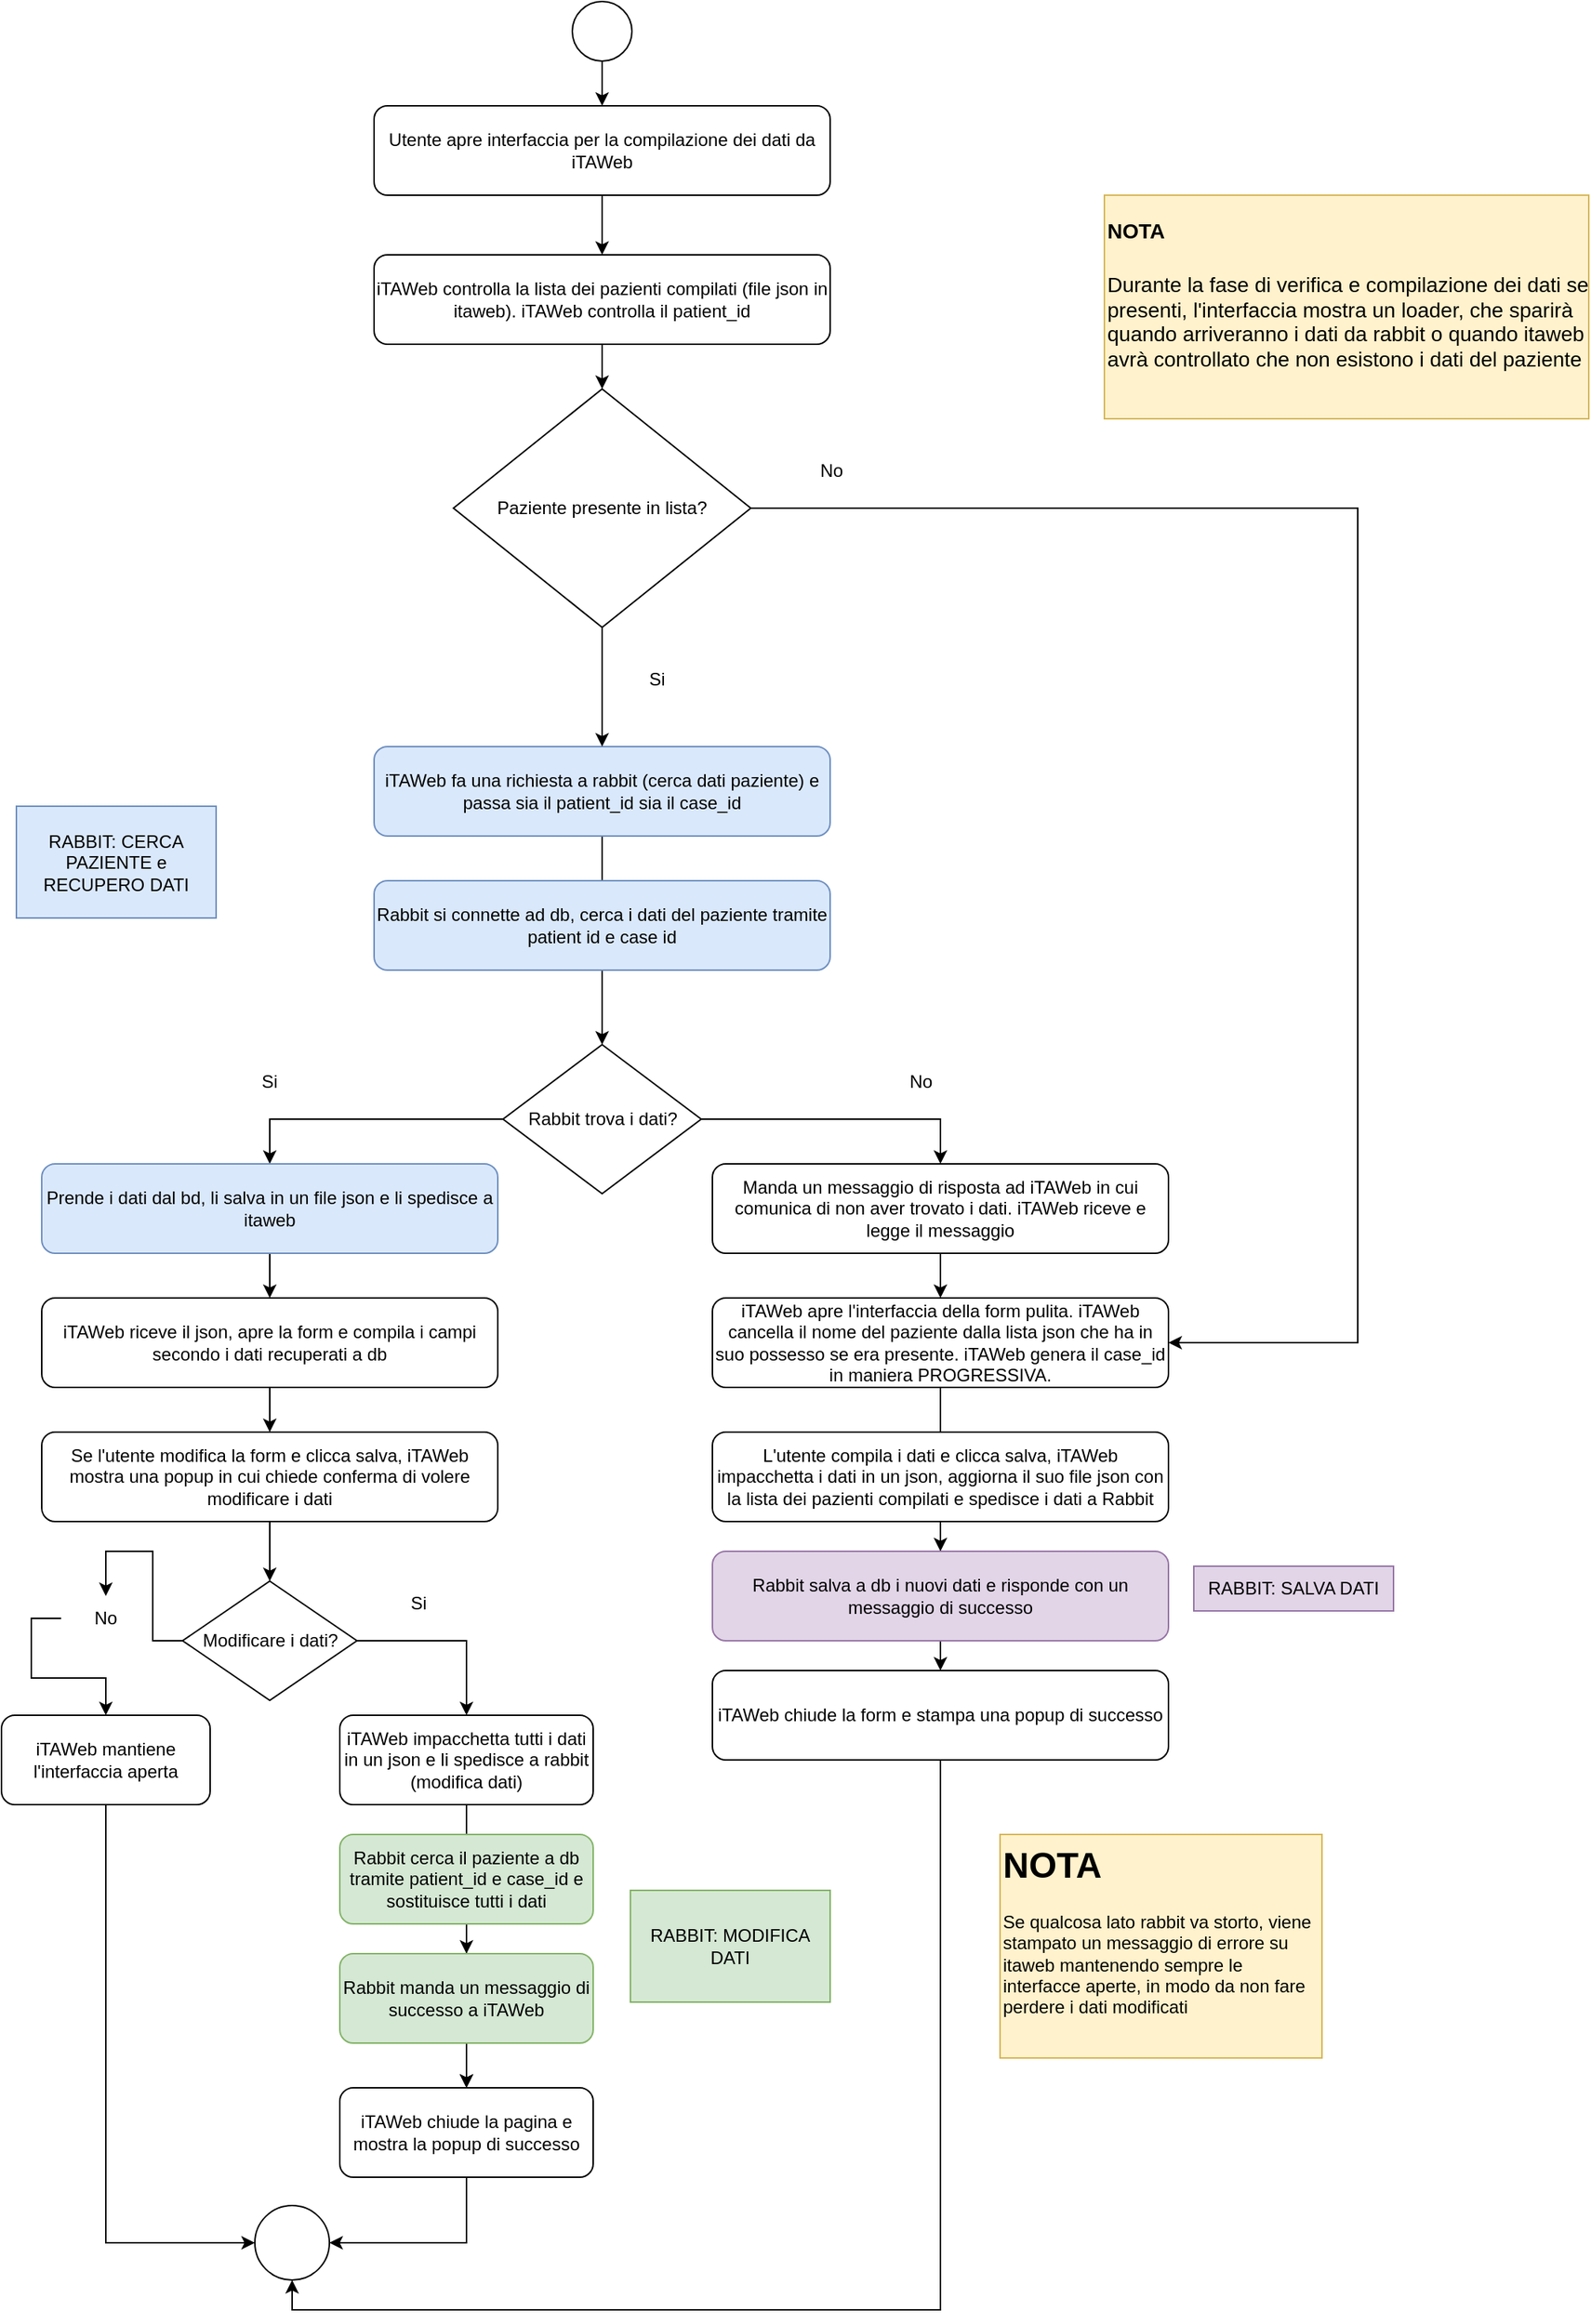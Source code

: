 <mxfile version="26.0.11" pages="3">
  <diagram id="7RVy5BH65kzdiMN6-1R1" name="Salvataggio dati db def">
    <mxGraphModel dx="1434" dy="1907" grid="1" gridSize="10" guides="1" tooltips="1" connect="1" arrows="1" fold="1" page="1" pageScale="1" pageWidth="827" pageHeight="1169" math="0" shadow="0">
      <root>
        <mxCell id="0" />
        <mxCell id="1" parent="0" />
        <mxCell id="vVL7TcAaEjGsF4qYYfit-5" style="edgeStyle=orthogonalEdgeStyle;rounded=0;orthogonalLoop=1;jettySize=auto;html=1;exitX=0.5;exitY=1;exitDx=0;exitDy=0;entryX=0.5;entryY=0;entryDx=0;entryDy=0;" parent="1" source="Kwvn0Bf7kQedkxJi21jZ-1" target="vVL7TcAaEjGsF4qYYfit-1" edge="1">
          <mxGeometry relative="1" as="geometry" />
        </mxCell>
        <mxCell id="Kwvn0Bf7kQedkxJi21jZ-1" value="Utente apre interfaccia per la compilazione dei dati da iTAWeb" style="rounded=1;whiteSpace=wrap;html=1;" parent="1" vertex="1">
          <mxGeometry x="620" y="-895" width="306" height="60" as="geometry" />
        </mxCell>
        <mxCell id="Kwvn0Bf7kQedkxJi21jZ-2" style="edgeStyle=orthogonalEdgeStyle;rounded=0;orthogonalLoop=1;jettySize=auto;html=1;" parent="1" source="Kwvn0Bf7kQedkxJi21jZ-3" target="Kwvn0Bf7kQedkxJi21jZ-1" edge="1">
          <mxGeometry relative="1" as="geometry" />
        </mxCell>
        <mxCell id="Kwvn0Bf7kQedkxJi21jZ-3" value="" style="ellipse;whiteSpace=wrap;html=1;aspect=fixed;" parent="1" vertex="1">
          <mxGeometry x="753" y="-965" width="40" height="40" as="geometry" />
        </mxCell>
        <mxCell id="Kwvn0Bf7kQedkxJi21jZ-26" value="" style="edgeStyle=orthogonalEdgeStyle;rounded=0;orthogonalLoop=1;jettySize=auto;html=1;entryX=0.5;entryY=0;entryDx=0;entryDy=0;" parent="1" source="Kwvn0Bf7kQedkxJi21jZ-5" target="Kwvn0Bf7kQedkxJi21jZ-7" edge="1">
          <mxGeometry relative="1" as="geometry">
            <mxPoint x="773" y="-295" as="targetPoint" />
          </mxGeometry>
        </mxCell>
        <mxCell id="Kwvn0Bf7kQedkxJi21jZ-5" value="iTAWeb fa una richiesta a rabbit (cerca dati paziente) e passa sia il patient_id sia il case_id" style="rounded=1;whiteSpace=wrap;html=1;fillColor=#dae8fc;strokeColor=#6c8ebf;" parent="1" vertex="1">
          <mxGeometry x="620" y="-465" width="306" height="60" as="geometry" />
        </mxCell>
        <mxCell id="Kwvn0Bf7kQedkxJi21jZ-6" value="Rabbit si connette ad db, cerca i dati del paziente tramite patient id e case id" style="rounded=1;whiteSpace=wrap;html=1;fillColor=#dae8fc;strokeColor=#6c8ebf;" parent="1" vertex="1">
          <mxGeometry x="620" y="-375" width="306" height="60" as="geometry" />
        </mxCell>
        <mxCell id="Kwvn0Bf7kQedkxJi21jZ-27" style="edgeStyle=orthogonalEdgeStyle;rounded=0;orthogonalLoop=1;jettySize=auto;html=1;entryX=0.5;entryY=0;entryDx=0;entryDy=0;" parent="1" source="Kwvn0Bf7kQedkxJi21jZ-7" target="Kwvn0Bf7kQedkxJi21jZ-8" edge="1">
          <mxGeometry relative="1" as="geometry" />
        </mxCell>
        <mxCell id="Kwvn0Bf7kQedkxJi21jZ-28" style="edgeStyle=orthogonalEdgeStyle;rounded=0;orthogonalLoop=1;jettySize=auto;html=1;entryX=0.5;entryY=0;entryDx=0;entryDy=0;exitX=1;exitY=0.5;exitDx=0;exitDy=0;" parent="1" source="Kwvn0Bf7kQedkxJi21jZ-7" target="Kwvn0Bf7kQedkxJi21jZ-11" edge="1">
          <mxGeometry relative="1" as="geometry">
            <mxPoint x="857" y="-225" as="sourcePoint" />
          </mxGeometry>
        </mxCell>
        <mxCell id="Kwvn0Bf7kQedkxJi21jZ-7" value="Rabbit trova i dati?" style="rhombus;whiteSpace=wrap;html=1;" parent="1" vertex="1">
          <mxGeometry x="706.5" y="-265" width="133" height="100" as="geometry" />
        </mxCell>
        <mxCell id="Kwvn0Bf7kQedkxJi21jZ-34" value="" style="edgeStyle=orthogonalEdgeStyle;rounded=0;orthogonalLoop=1;jettySize=auto;html=1;" parent="1" source="Kwvn0Bf7kQedkxJi21jZ-8" target="Kwvn0Bf7kQedkxJi21jZ-9" edge="1">
          <mxGeometry relative="1" as="geometry" />
        </mxCell>
        <mxCell id="Kwvn0Bf7kQedkxJi21jZ-8" value="Prende i dati dal bd, li salva in un file json e li spedisce a itaweb" style="rounded=1;whiteSpace=wrap;html=1;fillColor=#dae8fc;strokeColor=#6c8ebf;" parent="1" vertex="1">
          <mxGeometry x="397" y="-185" width="306" height="60" as="geometry" />
        </mxCell>
        <mxCell id="Kwvn0Bf7kQedkxJi21jZ-33" value="" style="edgeStyle=orthogonalEdgeStyle;rounded=0;orthogonalLoop=1;jettySize=auto;html=1;" parent="1" source="Kwvn0Bf7kQedkxJi21jZ-9" target="Kwvn0Bf7kQedkxJi21jZ-16" edge="1">
          <mxGeometry relative="1" as="geometry" />
        </mxCell>
        <mxCell id="Kwvn0Bf7kQedkxJi21jZ-9" value="iTAWeb riceve il json, apre la form e compila i campi secondo i dati recuperati a db" style="rounded=1;whiteSpace=wrap;html=1;" parent="1" vertex="1">
          <mxGeometry x="397" y="-95" width="306" height="60" as="geometry" />
        </mxCell>
        <mxCell id="Kwvn0Bf7kQedkxJi21jZ-29" value="" style="edgeStyle=orthogonalEdgeStyle;rounded=0;orthogonalLoop=1;jettySize=auto;html=1;" parent="1" source="Kwvn0Bf7kQedkxJi21jZ-11" target="Kwvn0Bf7kQedkxJi21jZ-12" edge="1">
          <mxGeometry relative="1" as="geometry" />
        </mxCell>
        <mxCell id="Kwvn0Bf7kQedkxJi21jZ-11" value="Manda un messaggio di risposta ad iTAWeb in cui comunica di non aver trovato i dati. iTAWeb riceve e legge il messaggio" style="rounded=1;whiteSpace=wrap;html=1;" parent="1" vertex="1">
          <mxGeometry x="847" y="-185" width="306" height="60" as="geometry" />
        </mxCell>
        <mxCell id="Kwvn0Bf7kQedkxJi21jZ-30" value="" style="edgeStyle=orthogonalEdgeStyle;rounded=0;orthogonalLoop=1;jettySize=auto;html=1;" parent="1" source="Kwvn0Bf7kQedkxJi21jZ-12" target="Kwvn0Bf7kQedkxJi21jZ-14" edge="1">
          <mxGeometry relative="1" as="geometry" />
        </mxCell>
        <mxCell id="Kwvn0Bf7kQedkxJi21jZ-12" value="iTAWeb apre l&#39;interfaccia della form pulita. iTAWeb cancella il nome del paziente dalla lista json che ha in suo possesso se era presente. iTAWeb genera il case_id in maniera PROGRESSIVA." style="rounded=1;whiteSpace=wrap;html=1;" parent="1" vertex="1">
          <mxGeometry x="847" y="-95" width="306" height="60" as="geometry" />
        </mxCell>
        <mxCell id="Kwvn0Bf7kQedkxJi21jZ-31" value="" style="edgeStyle=orthogonalEdgeStyle;rounded=0;orthogonalLoop=1;jettySize=auto;html=1;" parent="1" source="Kwvn0Bf7kQedkxJi21jZ-13" target="Kwvn0Bf7kQedkxJi21jZ-15" edge="1">
          <mxGeometry relative="1" as="geometry" />
        </mxCell>
        <mxCell id="Kwvn0Bf7kQedkxJi21jZ-13" value="L&#39;utente compila i dati e clicca salva, iTAWeb impacchetta i dati in un json, aggiorna il suo file json con la lista dei pazienti compilati e spedisce i dati a Rabbit" style="rounded=1;whiteSpace=wrap;html=1;" parent="1" vertex="1">
          <mxGeometry x="847" y="-5" width="306" height="60" as="geometry" />
        </mxCell>
        <mxCell id="Kwvn0Bf7kQedkxJi21jZ-14" value="Rabbit salva a db i nuovi dati e risponde con un messaggio di successo" style="rounded=1;whiteSpace=wrap;html=1;fillColor=#e1d5e7;strokeColor=#9673a6;" parent="1" vertex="1">
          <mxGeometry x="847" y="75" width="306" height="60" as="geometry" />
        </mxCell>
        <mxCell id="Kwvn0Bf7kQedkxJi21jZ-43" style="edgeStyle=orthogonalEdgeStyle;rounded=0;orthogonalLoop=1;jettySize=auto;html=1;exitX=0.5;exitY=1;exitDx=0;exitDy=0;entryX=0.5;entryY=1;entryDx=0;entryDy=0;" parent="1" source="Kwvn0Bf7kQedkxJi21jZ-15" target="Kwvn0Bf7kQedkxJi21jZ-40" edge="1">
          <mxGeometry relative="1" as="geometry" />
        </mxCell>
        <mxCell id="Kwvn0Bf7kQedkxJi21jZ-15" value="iTAWeb chiude la form e stampa una popup di successo" style="rounded=1;whiteSpace=wrap;html=1;" parent="1" vertex="1">
          <mxGeometry x="847" y="155" width="306" height="60" as="geometry" />
        </mxCell>
        <mxCell id="Kwvn0Bf7kQedkxJi21jZ-32" value="" style="edgeStyle=orthogonalEdgeStyle;rounded=0;orthogonalLoop=1;jettySize=auto;html=1;" parent="1" source="Kwvn0Bf7kQedkxJi21jZ-16" target="Kwvn0Bf7kQedkxJi21jZ-18" edge="1">
          <mxGeometry relative="1" as="geometry" />
        </mxCell>
        <mxCell id="Kwvn0Bf7kQedkxJi21jZ-16" value="Se l&#39;utente modifica la form e clicca salva, iTAWeb mostra una popup in cui chiede conferma di volere modificare i dati" style="rounded=1;whiteSpace=wrap;html=1;" parent="1" vertex="1">
          <mxGeometry x="397" y="-5" width="306" height="60" as="geometry" />
        </mxCell>
        <mxCell id="Kwvn0Bf7kQedkxJi21jZ-35" style="edgeStyle=orthogonalEdgeStyle;rounded=0;orthogonalLoop=1;jettySize=auto;html=1;entryX=0.5;entryY=0;entryDx=0;entryDy=0;exitX=0;exitY=0.5;exitDx=0;exitDy=0;" parent="1" source="PQXDbnC_5z36rxaLY0L4-2" target="Kwvn0Bf7kQedkxJi21jZ-19" edge="1">
          <mxGeometry relative="1" as="geometry" />
        </mxCell>
        <mxCell id="Kwvn0Bf7kQedkxJi21jZ-36" style="edgeStyle=orthogonalEdgeStyle;rounded=0;orthogonalLoop=1;jettySize=auto;html=1;entryX=0.5;entryY=0;entryDx=0;entryDy=0;exitX=1;exitY=0.5;exitDx=0;exitDy=0;" parent="1" source="Kwvn0Bf7kQedkxJi21jZ-18" target="Kwvn0Bf7kQedkxJi21jZ-20" edge="1">
          <mxGeometry relative="1" as="geometry" />
        </mxCell>
        <mxCell id="Kwvn0Bf7kQedkxJi21jZ-18" value="Modificare i dati?" style="rhombus;whiteSpace=wrap;html=1;" parent="1" vertex="1">
          <mxGeometry x="491.5" y="95" width="117" height="80" as="geometry" />
        </mxCell>
        <mxCell id="Kwvn0Bf7kQedkxJi21jZ-41" style="edgeStyle=orthogonalEdgeStyle;rounded=0;orthogonalLoop=1;jettySize=auto;html=1;entryX=0;entryY=0.5;entryDx=0;entryDy=0;exitX=0.5;exitY=1;exitDx=0;exitDy=0;" parent="1" source="Kwvn0Bf7kQedkxJi21jZ-19" target="Kwvn0Bf7kQedkxJi21jZ-40" edge="1">
          <mxGeometry relative="1" as="geometry" />
        </mxCell>
        <mxCell id="Kwvn0Bf7kQedkxJi21jZ-19" value="iTAWeb mantiene l&#39;interfaccia aperta" style="rounded=1;whiteSpace=wrap;html=1;" parent="1" vertex="1">
          <mxGeometry x="370" y="185" width="140" height="60" as="geometry" />
        </mxCell>
        <mxCell id="Kwvn0Bf7kQedkxJi21jZ-37" value="" style="edgeStyle=orthogonalEdgeStyle;rounded=0;orthogonalLoop=1;jettySize=auto;html=1;" parent="1" source="Kwvn0Bf7kQedkxJi21jZ-20" target="Kwvn0Bf7kQedkxJi21jZ-22" edge="1">
          <mxGeometry relative="1" as="geometry" />
        </mxCell>
        <mxCell id="Kwvn0Bf7kQedkxJi21jZ-20" value="iTAWeb impacchetta tutti i dati in un json e li spedisce a rabbit (modifica dati)" style="rounded=1;whiteSpace=wrap;html=1;" parent="1" vertex="1">
          <mxGeometry x="597" y="185" width="170" height="60" as="geometry" />
        </mxCell>
        <mxCell id="Kwvn0Bf7kQedkxJi21jZ-38" value="" style="edgeStyle=orthogonalEdgeStyle;rounded=0;orthogonalLoop=1;jettySize=auto;html=1;" parent="1" source="Kwvn0Bf7kQedkxJi21jZ-21" target="Kwvn0Bf7kQedkxJi21jZ-23" edge="1">
          <mxGeometry relative="1" as="geometry" />
        </mxCell>
        <mxCell id="Kwvn0Bf7kQedkxJi21jZ-21" value="Rabbit cerca il paziente a db tramite patient_id e case_id e sostituisce tutti i dati" style="rounded=1;whiteSpace=wrap;html=1;fillColor=#d5e8d4;strokeColor=#82b366;" parent="1" vertex="1">
          <mxGeometry x="597" y="265" width="170" height="60" as="geometry" />
        </mxCell>
        <mxCell id="Kwvn0Bf7kQedkxJi21jZ-39" value="" style="edgeStyle=orthogonalEdgeStyle;rounded=0;orthogonalLoop=1;jettySize=auto;html=1;" parent="1" source="Kwvn0Bf7kQedkxJi21jZ-22" target="Kwvn0Bf7kQedkxJi21jZ-23" edge="1">
          <mxGeometry relative="1" as="geometry" />
        </mxCell>
        <mxCell id="Kwvn0Bf7kQedkxJi21jZ-22" value="Rabbit manda un messaggio di successo a iTAWeb" style="rounded=1;whiteSpace=wrap;html=1;fillColor=#d5e8d4;strokeColor=#82b366;" parent="1" vertex="1">
          <mxGeometry x="597" y="345" width="170" height="60" as="geometry" />
        </mxCell>
        <mxCell id="Kwvn0Bf7kQedkxJi21jZ-42" style="edgeStyle=orthogonalEdgeStyle;rounded=0;orthogonalLoop=1;jettySize=auto;html=1;entryX=1;entryY=0.5;entryDx=0;entryDy=0;exitX=0.5;exitY=1;exitDx=0;exitDy=0;" parent="1" source="Kwvn0Bf7kQedkxJi21jZ-23" target="Kwvn0Bf7kQedkxJi21jZ-40" edge="1">
          <mxGeometry relative="1" as="geometry" />
        </mxCell>
        <mxCell id="Kwvn0Bf7kQedkxJi21jZ-23" value="iTAWeb chiude la pagina e mostra la popup di successo" style="rounded=1;whiteSpace=wrap;html=1;" parent="1" vertex="1">
          <mxGeometry x="597" y="435" width="170" height="60" as="geometry" />
        </mxCell>
        <mxCell id="Kwvn0Bf7kQedkxJi21jZ-24" value="&lt;h1 style=&quot;margin-top: 0px;&quot;&gt;NOTA&lt;/h1&gt;&lt;div&gt;Se qualcosa lato rabbit va storto, viene stampato un messaggio di errore su itaweb mantenendo sempre le interfacce aperte, in modo da non fare perdere i dati modificati&lt;/div&gt;" style="text;html=1;whiteSpace=wrap;overflow=hidden;rounded=0;fillColor=#fff2cc;strokeColor=#d6b656;" parent="1" vertex="1">
          <mxGeometry x="1040" y="265" width="216" height="150" as="geometry" />
        </mxCell>
        <mxCell id="Kwvn0Bf7kQedkxJi21jZ-40" value="" style="ellipse;whiteSpace=wrap;html=1;aspect=fixed;" parent="1" vertex="1">
          <mxGeometry x="540" y="514" width="50" height="50" as="geometry" />
        </mxCell>
        <mxCell id="7w4qRg2158VPI0fPY9Ug-1" value="Si" style="text;html=1;align=center;verticalAlign=middle;whiteSpace=wrap;rounded=0;" parent="1" vertex="1">
          <mxGeometry x="520" y="-255" width="60" height="30" as="geometry" />
        </mxCell>
        <mxCell id="7w4qRg2158VPI0fPY9Ug-2" value="No" style="text;html=1;align=center;verticalAlign=middle;whiteSpace=wrap;rounded=0;" parent="1" vertex="1">
          <mxGeometry x="957" y="-255" width="60" height="30" as="geometry" />
        </mxCell>
        <mxCell id="7w4qRg2158VPI0fPY9Ug-3" value="RABBIT: SALVA DATI" style="text;html=1;align=center;verticalAlign=middle;whiteSpace=wrap;rounded=0;fillColor=#e1d5e7;strokeColor=#9673a6;" parent="1" vertex="1">
          <mxGeometry x="1170" y="85" width="134" height="30" as="geometry" />
        </mxCell>
        <mxCell id="7w4qRg2158VPI0fPY9Ug-4" value="RABBIT: CERCA PAZIENTE e RECUPERO DATI" style="text;html=1;align=center;verticalAlign=middle;whiteSpace=wrap;rounded=0;fillColor=#dae8fc;strokeColor=#6c8ebf;" parent="1" vertex="1">
          <mxGeometry x="380" y="-425" width="134" height="75" as="geometry" />
        </mxCell>
        <mxCell id="JNAMalrbYf8QJ0yQ6vHU-2" value="RABBIT: MODIFICA DATI" style="text;html=1;align=center;verticalAlign=middle;whiteSpace=wrap;rounded=0;fillColor=#d5e8d4;strokeColor=#82b366;" parent="1" vertex="1">
          <mxGeometry x="792" y="302.5" width="134" height="75" as="geometry" />
        </mxCell>
        <mxCell id="vVL7TcAaEjGsF4qYYfit-4" style="edgeStyle=orthogonalEdgeStyle;rounded=0;orthogonalLoop=1;jettySize=auto;html=1;exitX=0.5;exitY=1;exitDx=0;exitDy=0;entryX=0.5;entryY=0;entryDx=0;entryDy=0;" parent="1" source="vVL7TcAaEjGsF4qYYfit-1" target="vVL7TcAaEjGsF4qYYfit-2" edge="1">
          <mxGeometry relative="1" as="geometry" />
        </mxCell>
        <mxCell id="vVL7TcAaEjGsF4qYYfit-1" value="iTAWeb controlla la lista dei pazienti compilati (file json in itaweb). iTAWeb controlla il patient_id" style="rounded=1;whiteSpace=wrap;html=1;" parent="1" vertex="1">
          <mxGeometry x="620" y="-795" width="306" height="60" as="geometry" />
        </mxCell>
        <mxCell id="vVL7TcAaEjGsF4qYYfit-3" style="edgeStyle=orthogonalEdgeStyle;rounded=0;orthogonalLoop=1;jettySize=auto;html=1;exitX=0.5;exitY=1;exitDx=0;exitDy=0;" parent="1" source="vVL7TcAaEjGsF4qYYfit-2" target="Kwvn0Bf7kQedkxJi21jZ-5" edge="1">
          <mxGeometry relative="1" as="geometry" />
        </mxCell>
        <mxCell id="vVL7TcAaEjGsF4qYYfit-7" style="edgeStyle=orthogonalEdgeStyle;rounded=0;orthogonalLoop=1;jettySize=auto;html=1;exitX=1;exitY=0.5;exitDx=0;exitDy=0;entryX=1;entryY=0.5;entryDx=0;entryDy=0;" parent="1" source="vVL7TcAaEjGsF4qYYfit-2" target="Kwvn0Bf7kQedkxJi21jZ-12" edge="1">
          <mxGeometry relative="1" as="geometry">
            <Array as="points">
              <mxPoint x="1280" y="-625" />
              <mxPoint x="1280" y="-65" />
            </Array>
          </mxGeometry>
        </mxCell>
        <mxCell id="vVL7TcAaEjGsF4qYYfit-2" value="Paziente presente in lista?" style="rhombus;whiteSpace=wrap;html=1;" parent="1" vertex="1">
          <mxGeometry x="673.25" y="-705" width="199.5" height="160" as="geometry" />
        </mxCell>
        <mxCell id="vVL7TcAaEjGsF4qYYfit-6" value="Si" style="text;html=1;align=center;verticalAlign=middle;whiteSpace=wrap;rounded=0;" parent="1" vertex="1">
          <mxGeometry x="779.5" y="-525" width="60" height="30" as="geometry" />
        </mxCell>
        <mxCell id="vVL7TcAaEjGsF4qYYfit-8" value="No" style="text;html=1;align=center;verticalAlign=middle;whiteSpace=wrap;rounded=0;" parent="1" vertex="1">
          <mxGeometry x="897" y="-665" width="60" height="30" as="geometry" />
        </mxCell>
        <mxCell id="vVL7TcAaEjGsF4qYYfit-9" value="&lt;h1 style=&quot;margin-top: 0px;&quot;&gt;&lt;font style=&quot;font-size: 14px;&quot;&gt;NOTA&lt;/font&gt;&lt;/h1&gt;&lt;div&gt;&lt;font style=&quot;font-size: 14px;&quot;&gt;Durante la fase di verifica e compilazione dei dati se presenti, l&#39;interfaccia mostra un loader, che sparirà quando arriveranno i dati da rabbit o quando itaweb avrà controllato che non esistono i dati del paziente&lt;/font&gt;&lt;/div&gt;" style="text;html=1;whiteSpace=wrap;overflow=hidden;rounded=0;fillColor=#fff2cc;strokeColor=#d6b656;" parent="1" vertex="1">
          <mxGeometry x="1110" y="-835" width="325" height="150" as="geometry" />
        </mxCell>
        <mxCell id="PQXDbnC_5z36rxaLY0L4-1" value="Si" style="text;html=1;align=center;verticalAlign=middle;whiteSpace=wrap;rounded=0;" vertex="1" parent="1">
          <mxGeometry x="620" y="95" width="60" height="30" as="geometry" />
        </mxCell>
        <mxCell id="PQXDbnC_5z36rxaLY0L4-3" value="" style="edgeStyle=orthogonalEdgeStyle;rounded=0;orthogonalLoop=1;jettySize=auto;html=1;entryX=0.5;entryY=0;entryDx=0;entryDy=0;exitX=0;exitY=0.5;exitDx=0;exitDy=0;" edge="1" parent="1" source="Kwvn0Bf7kQedkxJi21jZ-18" target="PQXDbnC_5z36rxaLY0L4-2">
          <mxGeometry relative="1" as="geometry">
            <mxPoint x="492" y="135" as="sourcePoint" />
            <mxPoint x="440" y="185" as="targetPoint" />
          </mxGeometry>
        </mxCell>
        <mxCell id="PQXDbnC_5z36rxaLY0L4-2" value="No" style="text;html=1;align=center;verticalAlign=middle;whiteSpace=wrap;rounded=0;" vertex="1" parent="1">
          <mxGeometry x="410" y="105" width="60" height="30" as="geometry" />
        </mxCell>
      </root>
    </mxGraphModel>
  </diagram>
  <diagram id="MJxTFOMfUjXFIZNc5Plz" name="Export dati excel">
    <mxGraphModel dx="2261" dy="1907" grid="1" gridSize="10" guides="1" tooltips="1" connect="1" arrows="1" fold="1" page="1" pageScale="1" pageWidth="827" pageHeight="1169" math="0" shadow="0">
      <root>
        <mxCell id="0" />
        <mxCell id="1" parent="0" />
        <mxCell id="-XsnDT9_CcCyfoiY3vmP-1" style="edgeStyle=orthogonalEdgeStyle;rounded=0;orthogonalLoop=1;jettySize=auto;html=1;exitX=0.5;exitY=1;exitDx=0;exitDy=0;entryX=0.5;entryY=0;entryDx=0;entryDy=0;" parent="1" source="-XsnDT9_CcCyfoiY3vmP-2" target="-XsnDT9_CcCyfoiY3vmP-5" edge="1">
          <mxGeometry relative="1" as="geometry" />
        </mxCell>
        <mxCell id="-XsnDT9_CcCyfoiY3vmP-2" value="Utente clicca sul bottone del menù a tendina &quot;Esporta tutti i dati&quot;" style="rounded=1;whiteSpace=wrap;html=1;" parent="1" vertex="1">
          <mxGeometry x="-20" y="-820" width="306" height="60" as="geometry" />
        </mxCell>
        <mxCell id="-XsnDT9_CcCyfoiY3vmP-3" style="edgeStyle=orthogonalEdgeStyle;rounded=0;orthogonalLoop=1;jettySize=auto;html=1;" parent="1" source="-XsnDT9_CcCyfoiY3vmP-4" target="-XsnDT9_CcCyfoiY3vmP-2" edge="1">
          <mxGeometry relative="1" as="geometry" />
        </mxCell>
        <mxCell id="-XsnDT9_CcCyfoiY3vmP-4" value="" style="ellipse;whiteSpace=wrap;html=1;aspect=fixed;" parent="1" vertex="1">
          <mxGeometry x="113" y="-890" width="40" height="40" as="geometry" />
        </mxCell>
        <mxCell id="BQk0aoC2qQHenK8O07Tc-4" value="" style="edgeStyle=orthogonalEdgeStyle;rounded=0;orthogonalLoop=1;jettySize=auto;html=1;" parent="1" source="-XsnDT9_CcCyfoiY3vmP-5" target="BQk0aoC2qQHenK8O07Tc-1" edge="1">
          <mxGeometry relative="1" as="geometry" />
        </mxCell>
        <mxCell id="-XsnDT9_CcCyfoiY3vmP-5" value="iTAWeb manda la richiesta a rabbit" style="rounded=1;whiteSpace=wrap;html=1;" parent="1" vertex="1">
          <mxGeometry x="-20" y="-720" width="306" height="60" as="geometry" />
        </mxCell>
        <mxCell id="BQk0aoC2qQHenK8O07Tc-5" value="" style="edgeStyle=orthogonalEdgeStyle;rounded=0;orthogonalLoop=1;jettySize=auto;html=1;" parent="1" source="BQk0aoC2qQHenK8O07Tc-1" edge="1">
          <mxGeometry relative="1" as="geometry">
            <mxPoint x="133" y="-520" as="targetPoint" />
          </mxGeometry>
        </mxCell>
        <mxCell id="BQk0aoC2qQHenK8O07Tc-1" value="Rabbit effettua un export a db di tutti i dati, li aggrega e li salva in un csv. Manda il csv a iTAWeb" style="rounded=1;whiteSpace=wrap;html=1;fillColor=#f8cecc;strokeColor=#b85450;" parent="1" vertex="1">
          <mxGeometry x="-20" y="-620" width="306" height="60" as="geometry" />
        </mxCell>
        <mxCell id="BQk0aoC2qQHenK8O07Tc-8" value="" style="edgeStyle=orthogonalEdgeStyle;rounded=0;orthogonalLoop=1;jettySize=auto;html=1;" parent="1" source="BQk0aoC2qQHenK8O07Tc-3" target="BQk0aoC2qQHenK8O07Tc-7" edge="1">
          <mxGeometry relative="1" as="geometry" />
        </mxCell>
        <mxCell id="BQk0aoC2qQHenK8O07Tc-3" value="iTAWeb scarica il file" style="rounded=1;whiteSpace=wrap;html=1;" parent="1" vertex="1">
          <mxGeometry x="-20" y="-520" width="306" height="60" as="geometry" />
        </mxCell>
        <mxCell id="BQk0aoC2qQHenK8O07Tc-7" value="" style="ellipse;whiteSpace=wrap;html=1;aspect=fixed;" parent="1" vertex="1">
          <mxGeometry x="113" y="-430" width="40" height="40" as="geometry" />
        </mxCell>
        <mxCell id="RYF8v7sZY1oHorzUduH5-1" value="RABBIT: EXPORT DATI" style="text;html=1;align=center;verticalAlign=middle;whiteSpace=wrap;rounded=0;fillColor=#f8cecc;strokeColor=#b85450;" parent="1" vertex="1">
          <mxGeometry x="330" y="-627.5" width="134" height="75" as="geometry" />
        </mxCell>
      </root>
    </mxGraphModel>
  </diagram>
  <diagram id="5KvDvGd0dBhKsh65dZ5G" name="Rabbit functions">
    <mxGraphModel dx="2261" dy="738" grid="1" gridSize="10" guides="1" tooltips="1" connect="1" arrows="1" fold="1" page="1" pageScale="1" pageWidth="827" pageHeight="1169" math="0" shadow="0">
      <root>
        <mxCell id="0" />
        <mxCell id="1" parent="0" />
        <mxCell id="gUTsz5R1Qwb6rSdUqt3Q-1" value="FUNZIONE &lt;b&gt;CERCA_PAZIENTE e RECUPERO DATI&lt;/b&gt;" style="rounded=1;whiteSpace=wrap;html=1;fillColor=#dae8fc;strokeColor=#6c8ebf;" parent="1" vertex="1">
          <mxGeometry x="300" y="120" width="190" height="60" as="geometry" />
        </mxCell>
        <mxCell id="GjvslqOpbqZOcT5x9xSD-1" value="FUNZIONE &lt;b&gt;SALVA DATI&lt;/b&gt;" style="rounded=1;whiteSpace=wrap;html=1;fillColor=#e1d5e7;strokeColor=#9673a6;" parent="1" vertex="1">
          <mxGeometry x="300" y="220" width="190" height="60" as="geometry" />
        </mxCell>
        <mxCell id="Ptny8NHTgxG85DjU5v2o-1" value="FUNZIONE &lt;b&gt;MODIFICA DATI&lt;/b&gt;" style="rounded=1;whiteSpace=wrap;html=1;fillColor=#d5e8d4;strokeColor=#82b366;" parent="1" vertex="1">
          <mxGeometry x="300" y="320" width="190" height="60" as="geometry" />
        </mxCell>
        <mxCell id="Ptny8NHTgxG85DjU5v2o-2" value="&lt;font style=&quot;font-size: 18px;&quot;&gt;FUNZIONI RABBIT&lt;/font&gt;" style="text;html=1;align=center;verticalAlign=middle;whiteSpace=wrap;rounded=0;" parent="1" vertex="1">
          <mxGeometry x="322.5" y="20" width="145" height="70" as="geometry" />
        </mxCell>
        <mxCell id="Ptny8NHTgxG85DjU5v2o-3" value="" style="rounded=0;whiteSpace=wrap;html=1;opacity=20;perimeterSpacing=5;" parent="1" vertex="1">
          <mxGeometry x="270" y="20" width="270" height="480" as="geometry" />
        </mxCell>
        <mxCell id="maSomGKUCgi98WvMdtrk-24" style="edgeStyle=orthogonalEdgeStyle;rounded=0;orthogonalLoop=1;jettySize=auto;html=1;entryX=0;entryY=0.5;entryDx=0;entryDy=0;" parent="1" source="maSomGKUCgi98WvMdtrk-1" target="maSomGKUCgi98WvMdtrk-6" edge="1">
          <mxGeometry relative="1" as="geometry" />
        </mxCell>
        <mxCell id="maSomGKUCgi98WvMdtrk-1" value="FUNZIONE &lt;b&gt;CERCA_PAZIENTE e RECUPERO DATI&lt;/b&gt;" style="rounded=1;whiteSpace=wrap;html=1;fillColor=#dae8fc;strokeColor=#6c8ebf;" parent="1" vertex="1">
          <mxGeometry x="-508" y="120" width="190" height="60" as="geometry" />
        </mxCell>
        <mxCell id="maSomGKUCgi98WvMdtrk-26" style="edgeStyle=orthogonalEdgeStyle;rounded=0;orthogonalLoop=1;jettySize=auto;html=1;entryX=0;entryY=0.5;entryDx=0;entryDy=0;" parent="1" source="maSomGKUCgi98WvMdtrk-2" target="maSomGKUCgi98WvMdtrk-15" edge="1">
          <mxGeometry relative="1" as="geometry" />
        </mxCell>
        <mxCell id="maSomGKUCgi98WvMdtrk-2" value="FUNZIONE &lt;b&gt;SALVA DATI&lt;/b&gt;" style="rounded=1;whiteSpace=wrap;html=1;fillColor=#e1d5e7;strokeColor=#9673a6;" parent="1" vertex="1">
          <mxGeometry x="-508" y="220" width="190" height="60" as="geometry" />
        </mxCell>
        <mxCell id="maSomGKUCgi98WvMdtrk-28" style="edgeStyle=orthogonalEdgeStyle;rounded=0;orthogonalLoop=1;jettySize=auto;html=1;" parent="1" source="maSomGKUCgi98WvMdtrk-3" target="maSomGKUCgi98WvMdtrk-20" edge="1">
          <mxGeometry relative="1" as="geometry" />
        </mxCell>
        <mxCell id="maSomGKUCgi98WvMdtrk-3" value="FUNZIONE &lt;b&gt;MODIFICA DATI&lt;/b&gt;" style="rounded=1;whiteSpace=wrap;html=1;fillColor=#d5e8d4;strokeColor=#82b366;" parent="1" vertex="1">
          <mxGeometry x="-508" y="320" width="190" height="60" as="geometry" />
        </mxCell>
        <mxCell id="maSomGKUCgi98WvMdtrk-4" value="&lt;font style=&quot;font-size: 18px;&quot;&gt;FUNZIONI iTAWeb&lt;/font&gt;" style="text;html=1;align=center;verticalAlign=middle;whiteSpace=wrap;rounded=0;" parent="1" vertex="1">
          <mxGeometry x="-485.5" y="20" width="145" height="70" as="geometry" />
        </mxCell>
        <mxCell id="maSomGKUCgi98WvMdtrk-5" value="" style="rounded=0;whiteSpace=wrap;html=1;opacity=20;perimeterSpacing=5;" parent="1" vertex="1">
          <mxGeometry x="-550" y="20" width="270" height="510" as="geometry" />
        </mxCell>
        <mxCell id="maSomGKUCgi98WvMdtrk-6" value="cerca paziente" style="swimlane;childLayout=stackLayout;resizeParent=1;resizeParentMax=0;horizontal=0;startSize=48;horizontalStack=0;html=1;" parent="1" vertex="1">
          <mxGeometry x="-248" y="100" width="468" height="90" as="geometry" />
        </mxCell>
        <mxCell id="maSomGKUCgi98WvMdtrk-7" value="function_Id&amp;nbsp; == 1" style="swimlane;startSize=20;horizontal=0;html=1;" parent="maSomGKUCgi98WvMdtrk-6" vertex="1" collapsed="1">
          <mxGeometry x="48" width="420" height="30" as="geometry">
            <mxRectangle x="20" width="460" height="70" as="alternateBounds" />
          </mxGeometry>
        </mxCell>
        <mxCell id="maSomGKUCgi98WvMdtrk-8" value="anagrafica_paz == patient_id_iov + case_id" style="swimlane;startSize=20;horizontal=0;html=1;" parent="maSomGKUCgi98WvMdtrk-6" vertex="1" collapsed="1">
          <mxGeometry x="48" y="30" width="420" height="30" as="geometry">
            <mxRectangle x="20" y="30" width="460" height="120" as="alternateBounds" />
          </mxGeometry>
        </mxCell>
        <mxCell id="maSomGKUCgi98WvMdtrk-9" value="dati aggiunti relativi alla lesione NO" style="swimlane;startSize=20;horizontal=0;html=1;" parent="maSomGKUCgi98WvMdtrk-6" vertex="1" collapsed="1">
          <mxGeometry x="48" y="60" width="420" height="30" as="geometry">
            <mxRectangle x="20" y="60" width="460" height="90" as="alternateBounds" />
          </mxGeometry>
        </mxCell>
        <mxCell id="maSomGKUCgi98WvMdtrk-12" value="&lt;h1 style=&quot;margin-top: 0px;&quot;&gt;&lt;font style=&quot;font-size: 18px;&quot;&gt;function_id&lt;/font&gt;&lt;/h1&gt;&lt;p&gt;1 --&amp;gt; cerca_paziente e recupero_dati&lt;/p&gt;&lt;p&gt;2 --&amp;gt; salva_dati&lt;/p&gt;&lt;p&gt;3 --&amp;gt; modifica_dati&lt;/p&gt;" style="text;html=1;whiteSpace=wrap;overflow=hidden;rounded=0;" parent="1" vertex="1">
          <mxGeometry x="-548" y="620" width="300" height="120" as="geometry" />
        </mxCell>
        <mxCell id="maSomGKUCgi98WvMdtrk-13" value="" style="rounded=0;whiteSpace=wrap;html=1;opacity=20;perimeterSpacing=5;" parent="1" vertex="1">
          <mxGeometry x="-570" y="570" width="1150" height="210" as="geometry" />
        </mxCell>
        <mxCell id="maSomGKUCgi98WvMdtrk-14" value="&lt;font style=&quot;font-size: 17px;&quot;&gt;LEGENDA&lt;/font&gt;" style="text;html=1;align=center;verticalAlign=middle;whiteSpace=wrap;rounded=0;" parent="1" vertex="1">
          <mxGeometry x="-34" y="580" width="60" height="30" as="geometry" />
        </mxCell>
        <mxCell id="maSomGKUCgi98WvMdtrk-15" value="salva dati" style="swimlane;childLayout=stackLayout;resizeParent=1;resizeParentMax=0;horizontal=0;startSize=48;horizontalStack=0;html=1;" parent="1" vertex="1">
          <mxGeometry x="-248" y="210" width="468" height="90" as="geometry" />
        </mxCell>
        <mxCell id="maSomGKUCgi98WvMdtrk-16" value="function_Id&amp;nbsp; == 2" style="swimlane;startSize=20;horizontal=0;html=1;" parent="maSomGKUCgi98WvMdtrk-15" vertex="1" collapsed="1">
          <mxGeometry x="48" width="420" height="30" as="geometry">
            <mxRectangle x="20" width="460" height="70" as="alternateBounds" />
          </mxGeometry>
        </mxCell>
        <mxCell id="maSomGKUCgi98WvMdtrk-17" value="anagrafica_paz == patient_id_iov + case_id" style="swimlane;startSize=20;horizontal=0;html=1;" parent="maSomGKUCgi98WvMdtrk-15" vertex="1" collapsed="1">
          <mxGeometry x="48" y="30" width="420" height="30" as="geometry">
            <mxRectangle x="20" y="30" width="460" height="120" as="alternateBounds" />
          </mxGeometry>
        </mxCell>
        <mxCell id="maSomGKUCgi98WvMdtrk-18" value="dati aggiunti relativi alla lesione SI" style="swimlane;startSize=20;horizontal=0;html=1;" parent="maSomGKUCgi98WvMdtrk-15" vertex="1" collapsed="1">
          <mxGeometry x="48" y="60" width="420" height="30" as="geometry">
            <mxRectangle x="20" y="60" width="460" height="90" as="alternateBounds" />
          </mxGeometry>
        </mxCell>
        <mxCell id="maSomGKUCgi98WvMdtrk-20" value="modifica dati" style="swimlane;childLayout=stackLayout;resizeParent=1;resizeParentMax=0;horizontal=0;startSize=48;horizontalStack=0;html=1;" parent="1" vertex="1">
          <mxGeometry x="-248" y="320" width="468" height="90" as="geometry" />
        </mxCell>
        <mxCell id="maSomGKUCgi98WvMdtrk-21" value="function_Id&amp;nbsp; == 3" style="swimlane;startSize=20;horizontal=0;html=1;" parent="maSomGKUCgi98WvMdtrk-20" vertex="1" collapsed="1">
          <mxGeometry x="48" width="420" height="30" as="geometry">
            <mxRectangle x="20" width="460" height="70" as="alternateBounds" />
          </mxGeometry>
        </mxCell>
        <mxCell id="maSomGKUCgi98WvMdtrk-22" value="anagrafica_paz == patient_id_iov + case_id" style="swimlane;startSize=20;horizontal=0;html=1;" parent="maSomGKUCgi98WvMdtrk-20" vertex="1" collapsed="1">
          <mxGeometry x="48" y="30" width="420" height="30" as="geometry">
            <mxRectangle x="20" y="30" width="460" height="120" as="alternateBounds" />
          </mxGeometry>
        </mxCell>
        <mxCell id="maSomGKUCgi98WvMdtrk-23" value="dati aggiunti relativi alla lesione SI" style="swimlane;startSize=20;horizontal=0;html=1;" parent="maSomGKUCgi98WvMdtrk-20" vertex="1" collapsed="1">
          <mxGeometry x="48" y="60" width="420" height="30" as="geometry">
            <mxRectangle x="20" y="60" width="460" height="90" as="alternateBounds" />
          </mxGeometry>
        </mxCell>
        <mxCell id="maSomGKUCgi98WvMdtrk-25" style="edgeStyle=orthogonalEdgeStyle;rounded=0;orthogonalLoop=1;jettySize=auto;html=1;exitX=1;exitY=0.5;exitDx=0;exitDy=0;entryX=0;entryY=0.5;entryDx=0;entryDy=0;" parent="1" source="maSomGKUCgi98WvMdtrk-8" target="gUTsz5R1Qwb6rSdUqt3Q-1" edge="1">
          <mxGeometry relative="1" as="geometry" />
        </mxCell>
        <mxCell id="maSomGKUCgi98WvMdtrk-27" style="edgeStyle=orthogonalEdgeStyle;rounded=0;orthogonalLoop=1;jettySize=auto;html=1;" parent="1" source="maSomGKUCgi98WvMdtrk-17" target="GjvslqOpbqZOcT5x9xSD-1" edge="1">
          <mxGeometry relative="1" as="geometry" />
        </mxCell>
        <mxCell id="maSomGKUCgi98WvMdtrk-29" style="edgeStyle=orthogonalEdgeStyle;rounded=0;orthogonalLoop=1;jettySize=auto;html=1;" parent="1" source="maSomGKUCgi98WvMdtrk-22" target="Ptny8NHTgxG85DjU5v2o-1" edge="1">
          <mxGeometry relative="1" as="geometry" />
        </mxCell>
        <mxCell id="maSomGKUCgi98WvMdtrk-30" value="&lt;font style=&quot;font-size: 18px;&quot;&gt;SERVER RABBIT&lt;/font&gt;" style="text;html=1;align=center;verticalAlign=middle;whiteSpace=wrap;rounded=0;" parent="1" vertex="1">
          <mxGeometry x="-70" y="20" width="145" height="70" as="geometry" />
        </mxCell>
        <mxCell id="maSomGKUCgi98WvMdtrk-31" value="&lt;h1 style=&quot;margin-top: 0px;&quot;&gt;CASE 6&lt;/h1&gt;&lt;div&gt;Su Rabbit rimango sempre con il case 5, quando entro nella if condition su python, leggo la function_id, in base a quella entro in 4 diverse funzioni&lt;/div&gt;" style="text;html=1;whiteSpace=wrap;overflow=hidden;rounded=0;fillColor=#fff2cc;strokeColor=#d6b656;" parent="1" vertex="1">
          <mxGeometry x="570" y="70" width="180" height="140" as="geometry" />
        </mxCell>
        <mxCell id="7Am3LAm4V0I7oHN79Y3A-1" style="edgeStyle=orthogonalEdgeStyle;rounded=0;orthogonalLoop=1;jettySize=auto;html=1;entryX=0;entryY=0.75;entryDx=0;entryDy=0;" edge="1" parent="1" source="FG57UyoD27M-KgsoRSV4-1" target="FG57UyoD27M-KgsoRSV4-3">
          <mxGeometry relative="1" as="geometry" />
        </mxCell>
        <mxCell id="FG57UyoD27M-KgsoRSV4-1" value="FUNZIONE &lt;b&gt;EXPORT DATI&lt;/b&gt;" style="rounded=1;whiteSpace=wrap;html=1;fillColor=#f8cecc;strokeColor=#b85450;" parent="1" vertex="1">
          <mxGeometry x="-508" y="420" width="190" height="60" as="geometry" />
        </mxCell>
        <mxCell id="FG57UyoD27M-KgsoRSV4-3" value="EXPORT" style="swimlane;childLayout=stackLayout;resizeParent=1;resizeParentMax=0;horizontal=0;startSize=48;horizontalStack=0;html=1;" parent="1" vertex="1">
          <mxGeometry x="-248" y="430" width="468" height="30" as="geometry" />
        </mxCell>
        <mxCell id="FG57UyoD27M-KgsoRSV4-4" value="function_Id&amp;nbsp; == 4" style="swimlane;startSize=20;horizontal=0;html=1;" parent="FG57UyoD27M-KgsoRSV4-3" vertex="1" collapsed="1">
          <mxGeometry x="48" width="420" height="30" as="geometry">
            <mxRectangle x="20" width="460" height="70" as="alternateBounds" />
          </mxGeometry>
        </mxCell>
        <mxCell id="FG57UyoD27M-KgsoRSV4-11" value="FUNZIONE &lt;b&gt;EXPORT DATI&lt;/b&gt;" style="rounded=1;whiteSpace=wrap;html=1;fillColor=#f8cecc;strokeColor=#b85450;" parent="1" vertex="1">
          <mxGeometry x="300" y="420" width="190" height="60" as="geometry" />
        </mxCell>
        <mxCell id="7Am3LAm4V0I7oHN79Y3A-2" style="edgeStyle=orthogonalEdgeStyle;rounded=0;orthogonalLoop=1;jettySize=auto;html=1;exitX=1;exitY=0.25;exitDx=0;exitDy=0;entryX=0;entryY=0.5;entryDx=0;entryDy=0;" edge="1" parent="1" source="FG57UyoD27M-KgsoRSV4-4" target="FG57UyoD27M-KgsoRSV4-11">
          <mxGeometry relative="1" as="geometry" />
        </mxCell>
      </root>
    </mxGraphModel>
  </diagram>
</mxfile>
